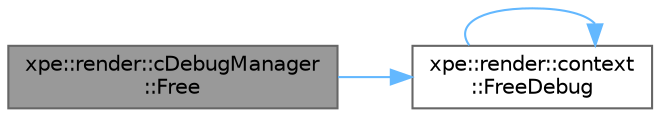 digraph "xpe::render::cDebugManager::Free"
{
 // LATEX_PDF_SIZE
  bgcolor="transparent";
  edge [fontname=Helvetica,fontsize=10,labelfontname=Helvetica,labelfontsize=10];
  node [fontname=Helvetica,fontsize=10,shape=box,height=0.2,width=0.4];
  rankdir="LR";
  Node1 [id="Node000001",label="xpe::render::cDebugManager\l::Free",height=0.2,width=0.4,color="gray40", fillcolor="grey60", style="filled", fontcolor="black",tooltip=" "];
  Node1 -> Node2 [id="edge5_Node000001_Node000002",color="steelblue1",style="solid",tooltip=" "];
  Node2 [id="Node000002",label="xpe::render::context\l::FreeDebug",height=0.2,width=0.4,color="grey40", fillcolor="white", style="filled",URL="$namespacexpe_1_1render_1_1context.html#a5ea9ec23acfb3fa644c5e7ad2cf5c93c",tooltip=" "];
  Node2 -> Node2 [id="edge6_Node000002_Node000002",color="steelblue1",style="solid",tooltip=" "];
}

